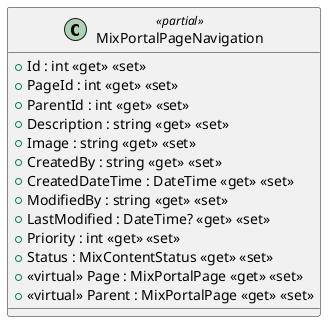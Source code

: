 @startuml
class MixPortalPageNavigation <<partial>> {
    + Id : int <<get>> <<set>>
    + PageId : int <<get>> <<set>>
    + ParentId : int <<get>> <<set>>
    + Description : string <<get>> <<set>>
    + Image : string <<get>> <<set>>
    + CreatedBy : string <<get>> <<set>>
    + CreatedDateTime : DateTime <<get>> <<set>>
    + ModifiedBy : string <<get>> <<set>>
    + LastModified : DateTime? <<get>> <<set>>
    + Priority : int <<get>> <<set>>
    + Status : MixContentStatus <<get>> <<set>>
    + <<virtual>> Page : MixPortalPage <<get>> <<set>>
    + <<virtual>> Parent : MixPortalPage <<get>> <<set>>
}
@enduml
